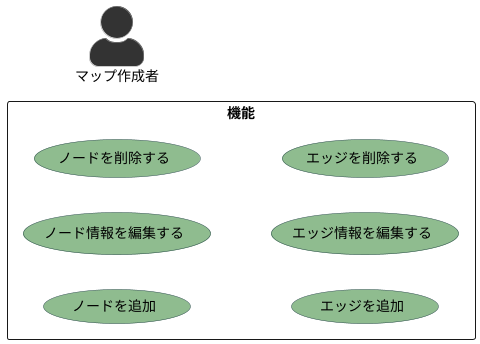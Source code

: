 @startuml ユースケース図
    left to right direction
    skinparam actorStyle awesome

    skinparam usecase {
        BackgroundColor DarkSeaGreen
        BorderColor DarkSlateGray
    }

    skinparam actor {
        BackgroundColor #333333
        BorderColor #999999
    }

    actor マップ作成者
    rectangle 機能{
        usecase ノードを追加
        usecase ノード情報を編集する
        usecase ノードを削除する
        usecase エッジを追加
        usecase エッジ情報を編集する
        usecase エッジを削除する
    }
@enduml
